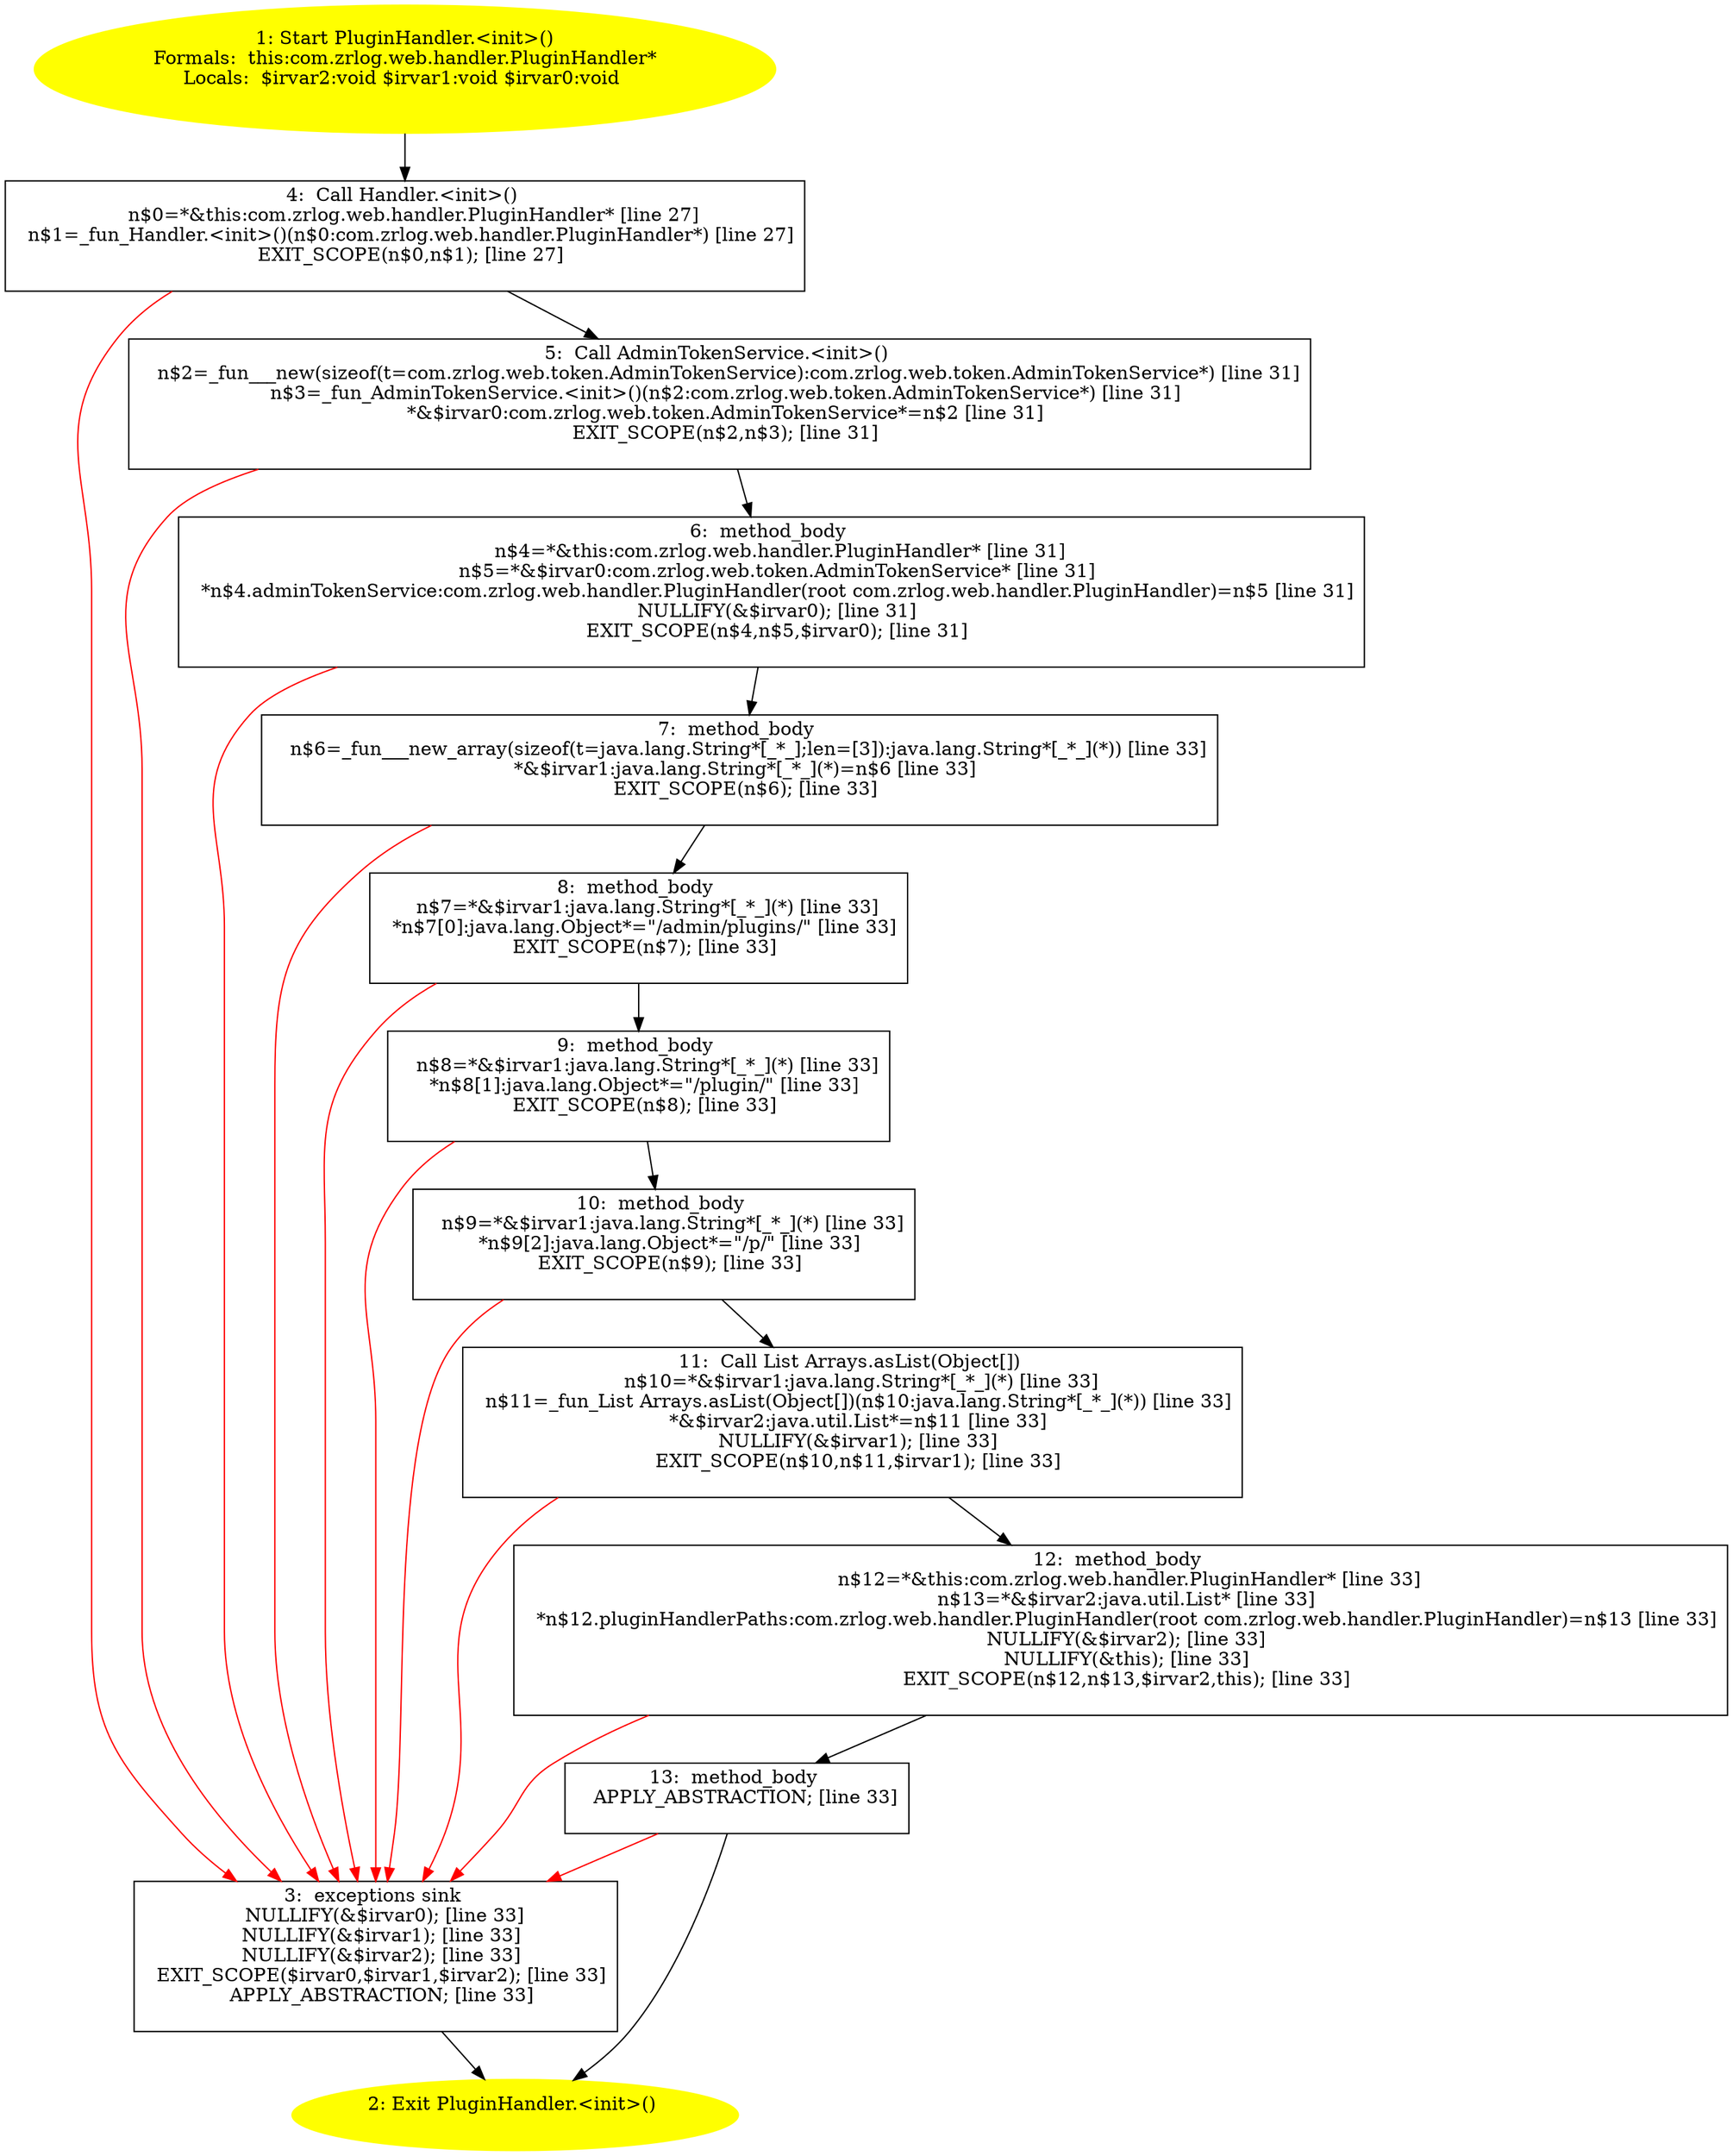 /* @generated */
digraph cfg {
"com.zrlog.web.handler.PluginHandler.<init>().48afb668a80d5e14f12fc974af2421c7_1" [label="1: Start PluginHandler.<init>()\nFormals:  this:com.zrlog.web.handler.PluginHandler*\nLocals:  $irvar2:void $irvar1:void $irvar0:void \n  " color=yellow style=filled]
	

	 "com.zrlog.web.handler.PluginHandler.<init>().48afb668a80d5e14f12fc974af2421c7_1" -> "com.zrlog.web.handler.PluginHandler.<init>().48afb668a80d5e14f12fc974af2421c7_4" ;
"com.zrlog.web.handler.PluginHandler.<init>().48afb668a80d5e14f12fc974af2421c7_2" [label="2: Exit PluginHandler.<init>() \n  " color=yellow style=filled]
	

"com.zrlog.web.handler.PluginHandler.<init>().48afb668a80d5e14f12fc974af2421c7_3" [label="3:  exceptions sink \n   NULLIFY(&$irvar0); [line 33]\n  NULLIFY(&$irvar1); [line 33]\n  NULLIFY(&$irvar2); [line 33]\n  EXIT_SCOPE($irvar0,$irvar1,$irvar2); [line 33]\n  APPLY_ABSTRACTION; [line 33]\n " shape="box"]
	

	 "com.zrlog.web.handler.PluginHandler.<init>().48afb668a80d5e14f12fc974af2421c7_3" -> "com.zrlog.web.handler.PluginHandler.<init>().48afb668a80d5e14f12fc974af2421c7_2" ;
"com.zrlog.web.handler.PluginHandler.<init>().48afb668a80d5e14f12fc974af2421c7_4" [label="4:  Call Handler.<init>() \n   n$0=*&this:com.zrlog.web.handler.PluginHandler* [line 27]\n  n$1=_fun_Handler.<init>()(n$0:com.zrlog.web.handler.PluginHandler*) [line 27]\n  EXIT_SCOPE(n$0,n$1); [line 27]\n " shape="box"]
	

	 "com.zrlog.web.handler.PluginHandler.<init>().48afb668a80d5e14f12fc974af2421c7_4" -> "com.zrlog.web.handler.PluginHandler.<init>().48afb668a80d5e14f12fc974af2421c7_5" ;
	 "com.zrlog.web.handler.PluginHandler.<init>().48afb668a80d5e14f12fc974af2421c7_4" -> "com.zrlog.web.handler.PluginHandler.<init>().48afb668a80d5e14f12fc974af2421c7_3" [color="red" ];
"com.zrlog.web.handler.PluginHandler.<init>().48afb668a80d5e14f12fc974af2421c7_5" [label="5:  Call AdminTokenService.<init>() \n   n$2=_fun___new(sizeof(t=com.zrlog.web.token.AdminTokenService):com.zrlog.web.token.AdminTokenService*) [line 31]\n  n$3=_fun_AdminTokenService.<init>()(n$2:com.zrlog.web.token.AdminTokenService*) [line 31]\n  *&$irvar0:com.zrlog.web.token.AdminTokenService*=n$2 [line 31]\n  EXIT_SCOPE(n$2,n$3); [line 31]\n " shape="box"]
	

	 "com.zrlog.web.handler.PluginHandler.<init>().48afb668a80d5e14f12fc974af2421c7_5" -> "com.zrlog.web.handler.PluginHandler.<init>().48afb668a80d5e14f12fc974af2421c7_6" ;
	 "com.zrlog.web.handler.PluginHandler.<init>().48afb668a80d5e14f12fc974af2421c7_5" -> "com.zrlog.web.handler.PluginHandler.<init>().48afb668a80d5e14f12fc974af2421c7_3" [color="red" ];
"com.zrlog.web.handler.PluginHandler.<init>().48afb668a80d5e14f12fc974af2421c7_6" [label="6:  method_body \n   n$4=*&this:com.zrlog.web.handler.PluginHandler* [line 31]\n  n$5=*&$irvar0:com.zrlog.web.token.AdminTokenService* [line 31]\n  *n$4.adminTokenService:com.zrlog.web.handler.PluginHandler(root com.zrlog.web.handler.PluginHandler)=n$5 [line 31]\n  NULLIFY(&$irvar0); [line 31]\n  EXIT_SCOPE(n$4,n$5,$irvar0); [line 31]\n " shape="box"]
	

	 "com.zrlog.web.handler.PluginHandler.<init>().48afb668a80d5e14f12fc974af2421c7_6" -> "com.zrlog.web.handler.PluginHandler.<init>().48afb668a80d5e14f12fc974af2421c7_7" ;
	 "com.zrlog.web.handler.PluginHandler.<init>().48afb668a80d5e14f12fc974af2421c7_6" -> "com.zrlog.web.handler.PluginHandler.<init>().48afb668a80d5e14f12fc974af2421c7_3" [color="red" ];
"com.zrlog.web.handler.PluginHandler.<init>().48afb668a80d5e14f12fc974af2421c7_7" [label="7:  method_body \n   n$6=_fun___new_array(sizeof(t=java.lang.String*[_*_];len=[3]):java.lang.String*[_*_](*)) [line 33]\n  *&$irvar1:java.lang.String*[_*_](*)=n$6 [line 33]\n  EXIT_SCOPE(n$6); [line 33]\n " shape="box"]
	

	 "com.zrlog.web.handler.PluginHandler.<init>().48afb668a80d5e14f12fc974af2421c7_7" -> "com.zrlog.web.handler.PluginHandler.<init>().48afb668a80d5e14f12fc974af2421c7_8" ;
	 "com.zrlog.web.handler.PluginHandler.<init>().48afb668a80d5e14f12fc974af2421c7_7" -> "com.zrlog.web.handler.PluginHandler.<init>().48afb668a80d5e14f12fc974af2421c7_3" [color="red" ];
"com.zrlog.web.handler.PluginHandler.<init>().48afb668a80d5e14f12fc974af2421c7_8" [label="8:  method_body \n   n$7=*&$irvar1:java.lang.String*[_*_](*) [line 33]\n  *n$7[0]:java.lang.Object*=\"/admin/plugins/\" [line 33]\n  EXIT_SCOPE(n$7); [line 33]\n " shape="box"]
	

	 "com.zrlog.web.handler.PluginHandler.<init>().48afb668a80d5e14f12fc974af2421c7_8" -> "com.zrlog.web.handler.PluginHandler.<init>().48afb668a80d5e14f12fc974af2421c7_9" ;
	 "com.zrlog.web.handler.PluginHandler.<init>().48afb668a80d5e14f12fc974af2421c7_8" -> "com.zrlog.web.handler.PluginHandler.<init>().48afb668a80d5e14f12fc974af2421c7_3" [color="red" ];
"com.zrlog.web.handler.PluginHandler.<init>().48afb668a80d5e14f12fc974af2421c7_9" [label="9:  method_body \n   n$8=*&$irvar1:java.lang.String*[_*_](*) [line 33]\n  *n$8[1]:java.lang.Object*=\"/plugin/\" [line 33]\n  EXIT_SCOPE(n$8); [line 33]\n " shape="box"]
	

	 "com.zrlog.web.handler.PluginHandler.<init>().48afb668a80d5e14f12fc974af2421c7_9" -> "com.zrlog.web.handler.PluginHandler.<init>().48afb668a80d5e14f12fc974af2421c7_10" ;
	 "com.zrlog.web.handler.PluginHandler.<init>().48afb668a80d5e14f12fc974af2421c7_9" -> "com.zrlog.web.handler.PluginHandler.<init>().48afb668a80d5e14f12fc974af2421c7_3" [color="red" ];
"com.zrlog.web.handler.PluginHandler.<init>().48afb668a80d5e14f12fc974af2421c7_10" [label="10:  method_body \n   n$9=*&$irvar1:java.lang.String*[_*_](*) [line 33]\n  *n$9[2]:java.lang.Object*=\"/p/\" [line 33]\n  EXIT_SCOPE(n$9); [line 33]\n " shape="box"]
	

	 "com.zrlog.web.handler.PluginHandler.<init>().48afb668a80d5e14f12fc974af2421c7_10" -> "com.zrlog.web.handler.PluginHandler.<init>().48afb668a80d5e14f12fc974af2421c7_11" ;
	 "com.zrlog.web.handler.PluginHandler.<init>().48afb668a80d5e14f12fc974af2421c7_10" -> "com.zrlog.web.handler.PluginHandler.<init>().48afb668a80d5e14f12fc974af2421c7_3" [color="red" ];
"com.zrlog.web.handler.PluginHandler.<init>().48afb668a80d5e14f12fc974af2421c7_11" [label="11:  Call List Arrays.asList(Object[]) \n   n$10=*&$irvar1:java.lang.String*[_*_](*) [line 33]\n  n$11=_fun_List Arrays.asList(Object[])(n$10:java.lang.String*[_*_](*)) [line 33]\n  *&$irvar2:java.util.List*=n$11 [line 33]\n  NULLIFY(&$irvar1); [line 33]\n  EXIT_SCOPE(n$10,n$11,$irvar1); [line 33]\n " shape="box"]
	

	 "com.zrlog.web.handler.PluginHandler.<init>().48afb668a80d5e14f12fc974af2421c7_11" -> "com.zrlog.web.handler.PluginHandler.<init>().48afb668a80d5e14f12fc974af2421c7_12" ;
	 "com.zrlog.web.handler.PluginHandler.<init>().48afb668a80d5e14f12fc974af2421c7_11" -> "com.zrlog.web.handler.PluginHandler.<init>().48afb668a80d5e14f12fc974af2421c7_3" [color="red" ];
"com.zrlog.web.handler.PluginHandler.<init>().48afb668a80d5e14f12fc974af2421c7_12" [label="12:  method_body \n   n$12=*&this:com.zrlog.web.handler.PluginHandler* [line 33]\n  n$13=*&$irvar2:java.util.List* [line 33]\n  *n$12.pluginHandlerPaths:com.zrlog.web.handler.PluginHandler(root com.zrlog.web.handler.PluginHandler)=n$13 [line 33]\n  NULLIFY(&$irvar2); [line 33]\n  NULLIFY(&this); [line 33]\n  EXIT_SCOPE(n$12,n$13,$irvar2,this); [line 33]\n " shape="box"]
	

	 "com.zrlog.web.handler.PluginHandler.<init>().48afb668a80d5e14f12fc974af2421c7_12" -> "com.zrlog.web.handler.PluginHandler.<init>().48afb668a80d5e14f12fc974af2421c7_13" ;
	 "com.zrlog.web.handler.PluginHandler.<init>().48afb668a80d5e14f12fc974af2421c7_12" -> "com.zrlog.web.handler.PluginHandler.<init>().48afb668a80d5e14f12fc974af2421c7_3" [color="red" ];
"com.zrlog.web.handler.PluginHandler.<init>().48afb668a80d5e14f12fc974af2421c7_13" [label="13:  method_body \n   APPLY_ABSTRACTION; [line 33]\n " shape="box"]
	

	 "com.zrlog.web.handler.PluginHandler.<init>().48afb668a80d5e14f12fc974af2421c7_13" -> "com.zrlog.web.handler.PluginHandler.<init>().48afb668a80d5e14f12fc974af2421c7_2" ;
	 "com.zrlog.web.handler.PluginHandler.<init>().48afb668a80d5e14f12fc974af2421c7_13" -> "com.zrlog.web.handler.PluginHandler.<init>().48afb668a80d5e14f12fc974af2421c7_3" [color="red" ];
}
